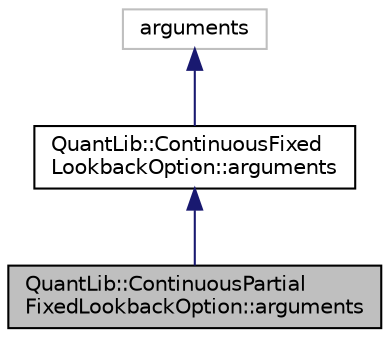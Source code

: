 digraph "QuantLib::ContinuousPartialFixedLookbackOption::arguments"
{
  edge [fontname="Helvetica",fontsize="10",labelfontname="Helvetica",labelfontsize="10"];
  node [fontname="Helvetica",fontsize="10",shape=record];
  Node1 [label="QuantLib::ContinuousPartial\lFixedLookbackOption::arguments",height=0.2,width=0.4,color="black", fillcolor="grey75", style="filled", fontcolor="black"];
  Node2 -> Node1 [dir="back",color="midnightblue",fontsize="10",style="solid"];
  Node2 [label="QuantLib::ContinuousFixed\lLookbackOption::arguments",height=0.2,width=0.4,color="black", fillcolor="white", style="filled",URL="$class_quant_lib_1_1_continuous_fixed_lookback_option_1_1arguments.html",tooltip="Arguments for continuous fixed lookback option calculation "];
  Node3 -> Node2 [dir="back",color="midnightblue",fontsize="10",style="solid"];
  Node3 [label="arguments",height=0.2,width=0.4,color="grey75", fillcolor="white", style="filled"];
}
